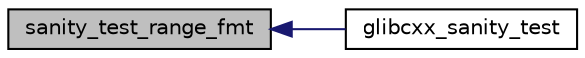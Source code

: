 digraph "sanity_test_range_fmt"
{
  edge [fontname="Helvetica",fontsize="10",labelfontname="Helvetica",labelfontsize="10"];
  node [fontname="Helvetica",fontsize="10",shape=record];
  rankdir="LR";
  Node4 [label="sanity_test_range_fmt",height=0.2,width=0.4,color="black", fillcolor="grey75", style="filled", fontcolor="black"];
  Node4 -> Node5 [dir="back",color="midnightblue",fontsize="10",style="solid",fontname="Helvetica"];
  Node5 [label="glibcxx_sanity_test",height=0.2,width=0.4,color="black", fillcolor="white", style="filled",URL="$de/db6/sanity_8h.html#a27574b50d8065308bac0ac675586fd02"];
}
